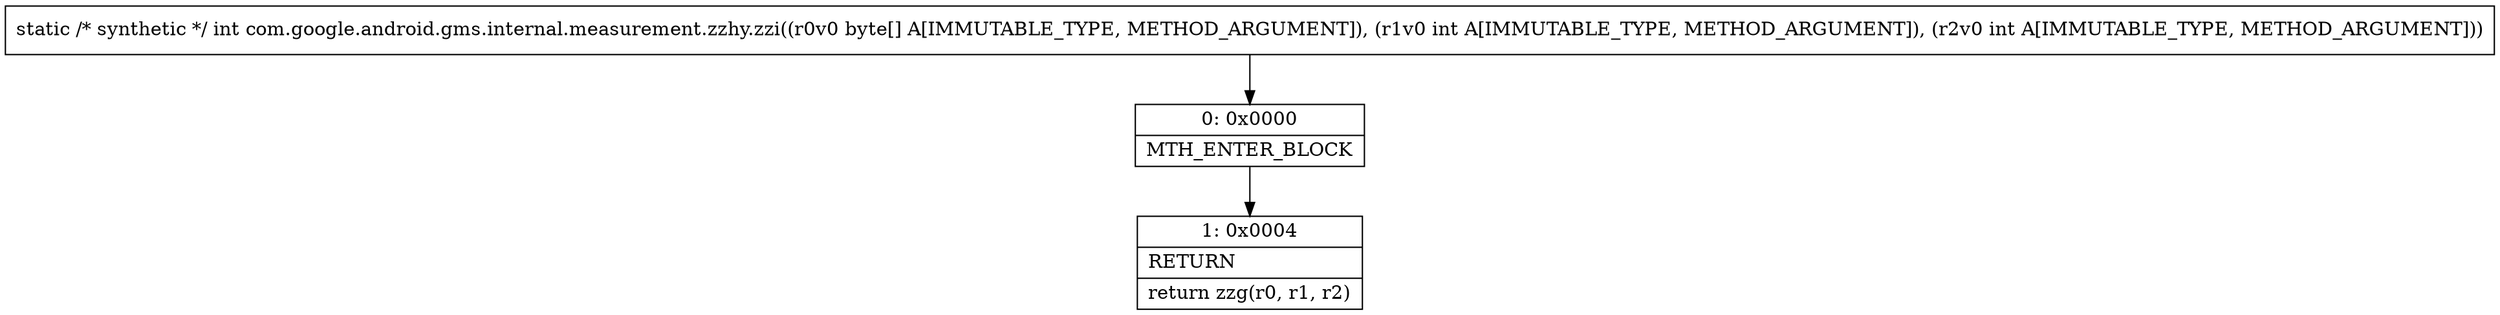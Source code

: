 digraph "CFG forcom.google.android.gms.internal.measurement.zzhy.zzi([BII)I" {
Node_0 [shape=record,label="{0\:\ 0x0000|MTH_ENTER_BLOCK\l}"];
Node_1 [shape=record,label="{1\:\ 0x0004|RETURN\l|return zzg(r0, r1, r2)\l}"];
MethodNode[shape=record,label="{static \/* synthetic *\/ int com.google.android.gms.internal.measurement.zzhy.zzi((r0v0 byte[] A[IMMUTABLE_TYPE, METHOD_ARGUMENT]), (r1v0 int A[IMMUTABLE_TYPE, METHOD_ARGUMENT]), (r2v0 int A[IMMUTABLE_TYPE, METHOD_ARGUMENT])) }"];
MethodNode -> Node_0;
Node_0 -> Node_1;
}

